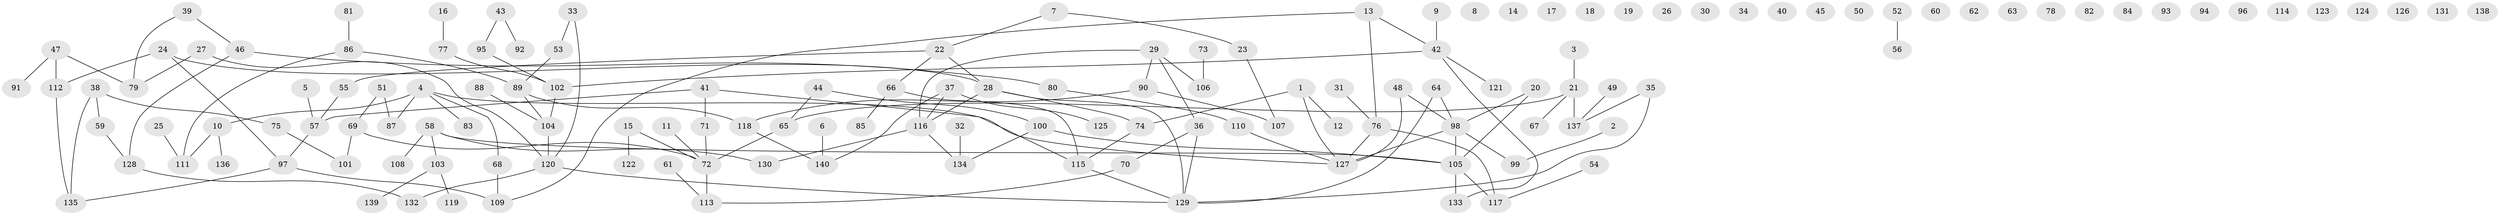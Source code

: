 // Generated by graph-tools (version 1.1) at 2025/25/03/09/25 03:25:20]
// undirected, 140 vertices, 142 edges
graph export_dot {
graph [start="1"]
  node [color=gray90,style=filled];
  1;
  2;
  3;
  4;
  5;
  6;
  7;
  8;
  9;
  10;
  11;
  12;
  13;
  14;
  15;
  16;
  17;
  18;
  19;
  20;
  21;
  22;
  23;
  24;
  25;
  26;
  27;
  28;
  29;
  30;
  31;
  32;
  33;
  34;
  35;
  36;
  37;
  38;
  39;
  40;
  41;
  42;
  43;
  44;
  45;
  46;
  47;
  48;
  49;
  50;
  51;
  52;
  53;
  54;
  55;
  56;
  57;
  58;
  59;
  60;
  61;
  62;
  63;
  64;
  65;
  66;
  67;
  68;
  69;
  70;
  71;
  72;
  73;
  74;
  75;
  76;
  77;
  78;
  79;
  80;
  81;
  82;
  83;
  84;
  85;
  86;
  87;
  88;
  89;
  90;
  91;
  92;
  93;
  94;
  95;
  96;
  97;
  98;
  99;
  100;
  101;
  102;
  103;
  104;
  105;
  106;
  107;
  108;
  109;
  110;
  111;
  112;
  113;
  114;
  115;
  116;
  117;
  118;
  119;
  120;
  121;
  122;
  123;
  124;
  125;
  126;
  127;
  128;
  129;
  130;
  131;
  132;
  133;
  134;
  135;
  136;
  137;
  138;
  139;
  140;
  1 -- 12;
  1 -- 74;
  1 -- 127;
  2 -- 99;
  3 -- 21;
  4 -- 10;
  4 -- 68;
  4 -- 83;
  4 -- 87;
  4 -- 127;
  5 -- 57;
  6 -- 140;
  7 -- 22;
  7 -- 23;
  9 -- 42;
  10 -- 111;
  10 -- 136;
  11 -- 72;
  13 -- 42;
  13 -- 76;
  13 -- 109;
  15 -- 72;
  15 -- 122;
  16 -- 77;
  20 -- 98;
  20 -- 105;
  21 -- 65;
  21 -- 67;
  21 -- 137;
  22 -- 28;
  22 -- 55;
  22 -- 66;
  23 -- 107;
  24 -- 28;
  24 -- 97;
  24 -- 112;
  25 -- 111;
  27 -- 79;
  27 -- 120;
  28 -- 74;
  28 -- 116;
  28 -- 129;
  29 -- 36;
  29 -- 90;
  29 -- 106;
  29 -- 116;
  31 -- 76;
  32 -- 134;
  33 -- 53;
  33 -- 120;
  35 -- 129;
  35 -- 137;
  36 -- 70;
  36 -- 129;
  37 -- 116;
  37 -- 125;
  37 -- 140;
  38 -- 59;
  38 -- 75;
  38 -- 135;
  39 -- 46;
  39 -- 79;
  41 -- 57;
  41 -- 71;
  41 -- 115;
  42 -- 102;
  42 -- 121;
  42 -- 133;
  43 -- 92;
  43 -- 95;
  44 -- 65;
  44 -- 100;
  46 -- 80;
  46 -- 128;
  47 -- 79;
  47 -- 91;
  47 -- 112;
  48 -- 98;
  48 -- 127;
  49 -- 137;
  51 -- 69;
  51 -- 87;
  52 -- 56;
  53 -- 89;
  54 -- 117;
  55 -- 57;
  57 -- 97;
  58 -- 103;
  58 -- 105;
  58 -- 108;
  58 -- 130;
  59 -- 128;
  61 -- 113;
  64 -- 98;
  64 -- 129;
  65 -- 72;
  66 -- 85;
  66 -- 115;
  68 -- 109;
  69 -- 72;
  69 -- 101;
  70 -- 113;
  71 -- 72;
  72 -- 113;
  73 -- 106;
  74 -- 115;
  75 -- 101;
  76 -- 117;
  76 -- 127;
  77 -- 102;
  80 -- 110;
  81 -- 86;
  86 -- 89;
  86 -- 111;
  88 -- 104;
  89 -- 104;
  89 -- 118;
  90 -- 107;
  90 -- 118;
  95 -- 102;
  97 -- 109;
  97 -- 135;
  98 -- 99;
  98 -- 105;
  98 -- 127;
  100 -- 105;
  100 -- 134;
  102 -- 104;
  103 -- 119;
  103 -- 139;
  104 -- 120;
  105 -- 117;
  105 -- 133;
  110 -- 127;
  112 -- 135;
  115 -- 129;
  116 -- 130;
  116 -- 134;
  118 -- 140;
  120 -- 129;
  120 -- 132;
  128 -- 132;
}
